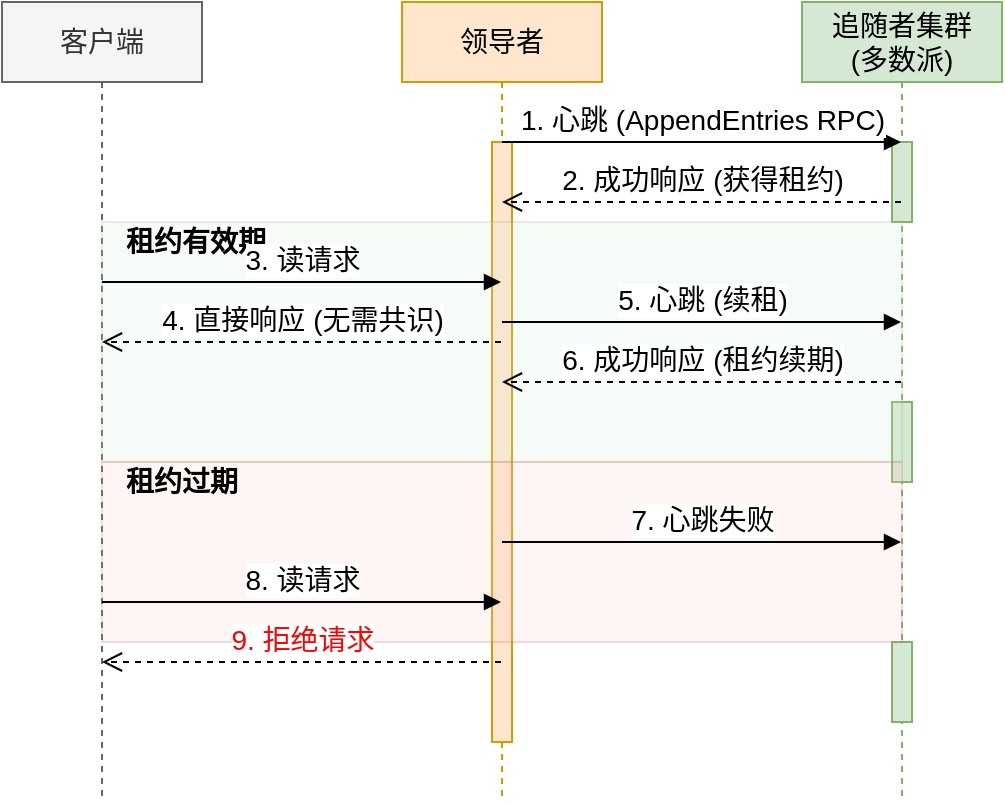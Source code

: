 <mxfile version="27.0.6">
  <diagram name="领导者租约时序图" id="us6oxifnReez4EoMnk5i">
    <mxGraphModel dx="396" dy="-1514" grid="0" gridSize="10" guides="1" tooltips="1" connect="1" arrows="1" fold="1" page="0" pageScale="1" pageWidth="850" pageHeight="1100" math="0" shadow="0">
      <root>
        <mxCell id="0" />
        <mxCell id="1" parent="0" />
        <mxCell id="RpkAgLOPzhrfQ40RdnY4-86" value="客户端" style="shape=umlLifeline;perimeter=lifelinePerimeter;whiteSpace=wrap;html=1;container=1;collapsible=0;recursiveResize=0;outlineConnect=0;fontSize=14;fillColor=#f5f5f5;fontColor=#333333;strokeColor=#666666;" vertex="1" parent="1">
          <mxGeometry x="660" y="2030" width="100" height="400" as="geometry" />
        </mxCell>
        <mxCell id="RpkAgLOPzhrfQ40RdnY4-87" value="领导者" style="shape=umlLifeline;perimeter=lifelinePerimeter;whiteSpace=wrap;html=1;container=1;collapsible=0;recursiveResize=0;outlineConnect=0;fontSize=14;fillColor=#ffe6cc;strokeColor=#d79b00;" vertex="1" parent="1">
          <mxGeometry x="860" y="2030" width="100" height="400" as="geometry" />
        </mxCell>
        <mxCell id="RpkAgLOPzhrfQ40RdnY4-88" value="" style="html=1;points=[];perimeter=orthogonalPerimeter;fillColor=#ffe6cc;strokeColor=#d79b00;fontSize=14;" vertex="1" parent="RpkAgLOPzhrfQ40RdnY4-87">
          <mxGeometry x="45" y="70" width="10" height="300" as="geometry" />
        </mxCell>
        <mxCell id="RpkAgLOPzhrfQ40RdnY4-89" value="追随者集群&#xa;(多数派)" style="shape=umlLifeline;perimeter=lifelinePerimeter;whiteSpace=wrap;html=1;container=1;collapsible=0;recursiveResize=0;outlineConnect=0;fontSize=14;fillColor=#d5e8d4;strokeColor=#82b366;" vertex="1" parent="1">
          <mxGeometry x="1060" y="2030" width="100" height="400" as="geometry" />
        </mxCell>
        <mxCell id="RpkAgLOPzhrfQ40RdnY4-90" value="" style="html=1;points=[];perimeter=orthogonalPerimeter;fillColor=#d5e8d4;strokeColor=#82b366;fontSize=14;" vertex="1" parent="RpkAgLOPzhrfQ40RdnY4-89">
          <mxGeometry x="45" y="70" width="10" height="40" as="geometry" />
        </mxCell>
        <mxCell id="RpkAgLOPzhrfQ40RdnY4-91" value="" style="html=1;points=[];perimeter=orthogonalPerimeter;fillColor=#d5e8d4;strokeColor=#82b366;fontSize=14;" vertex="1" parent="RpkAgLOPzhrfQ40RdnY4-89">
          <mxGeometry x="45" y="200" width="10" height="40" as="geometry" />
        </mxCell>
        <mxCell id="RpkAgLOPzhrfQ40RdnY4-92" value="" style="html=1;points=[];perimeter=orthogonalPerimeter;fillColor=#d5e8d4;strokeColor=#82b366;fontSize=14;" vertex="1" parent="RpkAgLOPzhrfQ40RdnY4-89">
          <mxGeometry x="45" y="320" width="10" height="40" as="geometry" />
        </mxCell>
        <mxCell id="RpkAgLOPzhrfQ40RdnY4-93" value="1. 心跳 (AppendEntries RPC)" style="html=1;verticalAlign=bottom;endArrow=block;fontSize=14;" edge="1" parent="1" source="RpkAgLOPzhrfQ40RdnY4-87" target="RpkAgLOPzhrfQ40RdnY4-89">
          <mxGeometry width="80" relative="1" as="geometry">
            <mxPoint x="920" y="2100" as="sourcePoint" />
            <mxPoint x="1000" y="2100" as="targetPoint" />
            <Array as="points">
              <mxPoint x="960" y="2100" />
            </Array>
          </mxGeometry>
        </mxCell>
        <mxCell id="RpkAgLOPzhrfQ40RdnY4-94" value="2. 成功响应 (获得租约)" style="html=1;verticalAlign=bottom;endArrow=open;dashed=1;endSize=8;fontSize=14;" edge="1" parent="1" source="RpkAgLOPzhrfQ40RdnY4-89" target="RpkAgLOPzhrfQ40RdnY4-87">
          <mxGeometry relative="1" as="geometry">
            <mxPoint x="1000" y="2130" as="sourcePoint" />
            <mxPoint x="920" y="2130" as="targetPoint" />
            <Array as="points">
              <mxPoint x="960" y="2130" />
            </Array>
          </mxGeometry>
        </mxCell>
        <mxCell id="RpkAgLOPzhrfQ40RdnY4-95" value="" style="rounded=0;whiteSpace=wrap;html=1;fillColor=#d5e8d4;strokeColor=#82b366;opacity=20;fontSize=14;" vertex="1" parent="1">
          <mxGeometry x="710" y="2140" width="400" height="120" as="geometry" />
        </mxCell>
        <mxCell id="RpkAgLOPzhrfQ40RdnY4-96" value="租约有效期" style="text;html=1;strokeColor=none;fillColor=none;align=left;verticalAlign=middle;whiteSpace=wrap;rounded=0;fontSize=14;fontStyle=1" vertex="1" parent="1">
          <mxGeometry x="720" y="2140" width="80" height="20" as="geometry" />
        </mxCell>
        <mxCell id="RpkAgLOPzhrfQ40RdnY4-97" value="3. 读请求" style="html=1;verticalAlign=bottom;endArrow=block;fontSize=14;" edge="1" parent="1" source="RpkAgLOPzhrfQ40RdnY4-86" target="RpkAgLOPzhrfQ40RdnY4-87">
          <mxGeometry width="80" relative="1" as="geometry">
            <mxPoint x="710" y="2170" as="sourcePoint" />
            <mxPoint x="790" y="2170" as="targetPoint" />
            <Array as="points">
              <mxPoint x="760" y="2170" />
            </Array>
          </mxGeometry>
        </mxCell>
        <mxCell id="RpkAgLOPzhrfQ40RdnY4-98" value="4. 直接响应 (无需共识)" style="html=1;verticalAlign=bottom;endArrow=open;dashed=1;endSize=8;fontSize=14;" edge="1" parent="1" source="RpkAgLOPzhrfQ40RdnY4-87" target="RpkAgLOPzhrfQ40RdnY4-86">
          <mxGeometry relative="1" as="geometry">
            <mxPoint x="790" y="2200" as="sourcePoint" />
            <mxPoint x="710" y="2200" as="targetPoint" />
            <Array as="points">
              <mxPoint x="760" y="2200" />
            </Array>
          </mxGeometry>
        </mxCell>
        <mxCell id="RpkAgLOPzhrfQ40RdnY4-99" value="5. 心跳 (续租)" style="html=1;verticalAlign=bottom;endArrow=block;fontSize=14;" edge="1" parent="1" source="RpkAgLOPzhrfQ40RdnY4-87" target="RpkAgLOPzhrfQ40RdnY4-89">
          <mxGeometry width="80" relative="1" as="geometry">
            <mxPoint x="920" y="2230" as="sourcePoint" />
            <mxPoint x="1000" y="2230" as="targetPoint" />
            <Array as="points">
              <mxPoint x="960" y="2190" />
            </Array>
          </mxGeometry>
        </mxCell>
        <mxCell id="RpkAgLOPzhrfQ40RdnY4-100" value="6. 成功响应 (租约续期)" style="html=1;verticalAlign=bottom;endArrow=open;dashed=1;endSize=8;fontSize=14;" edge="1" parent="1" source="RpkAgLOPzhrfQ40RdnY4-89" target="RpkAgLOPzhrfQ40RdnY4-87">
          <mxGeometry relative="1" as="geometry">
            <mxPoint x="1000" y="2260" as="sourcePoint" />
            <mxPoint x="920" y="2260" as="targetPoint" />
            <Array as="points">
              <mxPoint x="960" y="2220" />
            </Array>
          </mxGeometry>
        </mxCell>
        <mxCell id="RpkAgLOPzhrfQ40RdnY4-101" value="" style="rounded=0;whiteSpace=wrap;html=1;fillColor=#f8cecc;strokeColor=#b85450;opacity=20;fontSize=14;" vertex="1" parent="1">
          <mxGeometry x="710" y="2260" width="400" height="90" as="geometry" />
        </mxCell>
        <mxCell id="RpkAgLOPzhrfQ40RdnY4-102" value="租约过期" style="text;html=1;strokeColor=none;fillColor=none;align=left;verticalAlign=middle;whiteSpace=wrap;rounded=0;fontSize=14;fontStyle=1" vertex="1" parent="1">
          <mxGeometry x="720" y="2260" width="70" height="20" as="geometry" />
        </mxCell>
        <mxCell id="RpkAgLOPzhrfQ40RdnY4-103" value="7. 心跳失败" style="html=1;verticalAlign=bottom;endArrow=block;fontSize=14;" edge="1" parent="1" source="RpkAgLOPzhrfQ40RdnY4-87" target="RpkAgLOPzhrfQ40RdnY4-89">
          <mxGeometry width="80" relative="1" as="geometry">
            <mxPoint x="920" y="2300" as="sourcePoint" />
            <mxPoint x="1000" y="2300" as="targetPoint" />
            <Array as="points">
              <mxPoint x="960" y="2300" />
            </Array>
          </mxGeometry>
        </mxCell>
        <mxCell id="RpkAgLOPzhrfQ40RdnY4-104" value="8. 读请求" style="html=1;verticalAlign=bottom;endArrow=block;fontSize=14;" edge="1" parent="1" source="RpkAgLOPzhrfQ40RdnY4-86" target="RpkAgLOPzhrfQ40RdnY4-87">
          <mxGeometry width="80" relative="1" as="geometry">
            <mxPoint x="710" y="2330" as="sourcePoint" />
            <mxPoint x="790" y="2330" as="targetPoint" />
            <Array as="points">
              <mxPoint x="760" y="2330" />
            </Array>
          </mxGeometry>
        </mxCell>
        <mxCell id="RpkAgLOPzhrfQ40RdnY4-105" value="9. 拒绝请求" style="html=1;verticalAlign=bottom;endArrow=open;dashed=1;endSize=8;fontColor=#ff0000;fontSize=14;" edge="1" parent="1" source="RpkAgLOPzhrfQ40RdnY4-87" target="RpkAgLOPzhrfQ40RdnY4-86">
          <mxGeometry relative="1" as="geometry">
            <mxPoint x="790" y="2360" as="sourcePoint" />
            <mxPoint x="710" y="2360" as="targetPoint" />
            <Array as="points">
              <mxPoint x="760" y="2360" />
            </Array>
          </mxGeometry>
        </mxCell>
      </root>
    </mxGraphModel>
  </diagram>
</mxfile>
